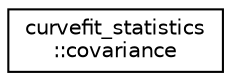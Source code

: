 digraph "Graphical Class Hierarchy"
{
  edge [fontname="Helvetica",fontsize="10",labelfontname="Helvetica",labelfontsize="10"];
  node [fontname="Helvetica",fontsize="10",shape=record];
  rankdir="LR";
  Node0 [label="curvefit_statistics\l::covariance",height=0.2,width=0.4,color="black", fillcolor="white", style="filled",URL="$interfacecurvefit__statistics_1_1covariance.html",tooltip="Computes the covariance matrix of two data sets. "];
}
